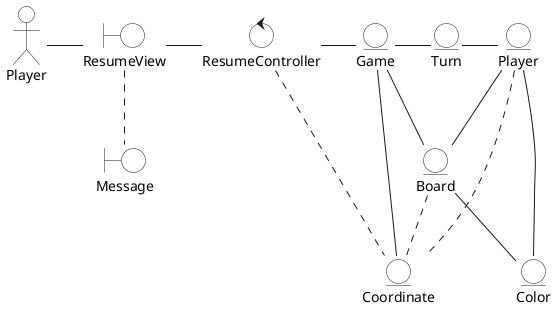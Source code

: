 @startuml resumeClassDiagram
skinparam EntityBackgroundColor white
skinparam BoundaryBackgroundColor white
skinparam ControlBackgroundColor white
skinparam ActorBackgroundColor white

actor "Player" as Playerr

control ResumeController

entity Board
entity Game
entity Turn
entity Player

entity Coordinate
entity Color

boundary ResumeView
boundary Message

Playerr -r- ResumeView

ResumeView -r- ResumeController
ResumeView .. Message

ResumeController -r- Game
ResumeController .. Coordinate

Game -r- Turn
Game -down- Board
Game -- Coordinate

Board .. Coordinate
Board -- Color

Player .. Coordinate
Player -- Board
Player -- Color

Turn -r- Player

@enduml
